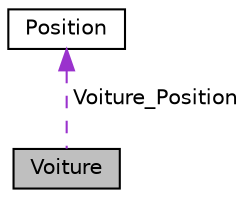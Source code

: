 digraph "Voiture"
{
 // LATEX_PDF_SIZE
  edge [fontname="Helvetica",fontsize="10",labelfontname="Helvetica",labelfontsize="10"];
  node [fontname="Helvetica",fontsize="10",shape=record];
  Node1 [label="Voiture",height=0.2,width=0.4,color="black", fillcolor="grey75", style="filled", fontcolor="black",tooltip="La classe voiture contient un donnée membre Position et un donnée membre Deplacement qui est une vari..."];
  Node2 -> Node1 [dir="back",color="darkorchid3",fontsize="10",style="dashed",label=" Voiture_Position" ,fontname="Helvetica"];
  Node2 [label="Position",height=0.2,width=0.4,color="black", fillcolor="white", style="filled",URL="$classPosition.html",tooltip="Cette classe contient les coordoné d'une position et les fonctions membre qui permettent de les manip..."];
}
